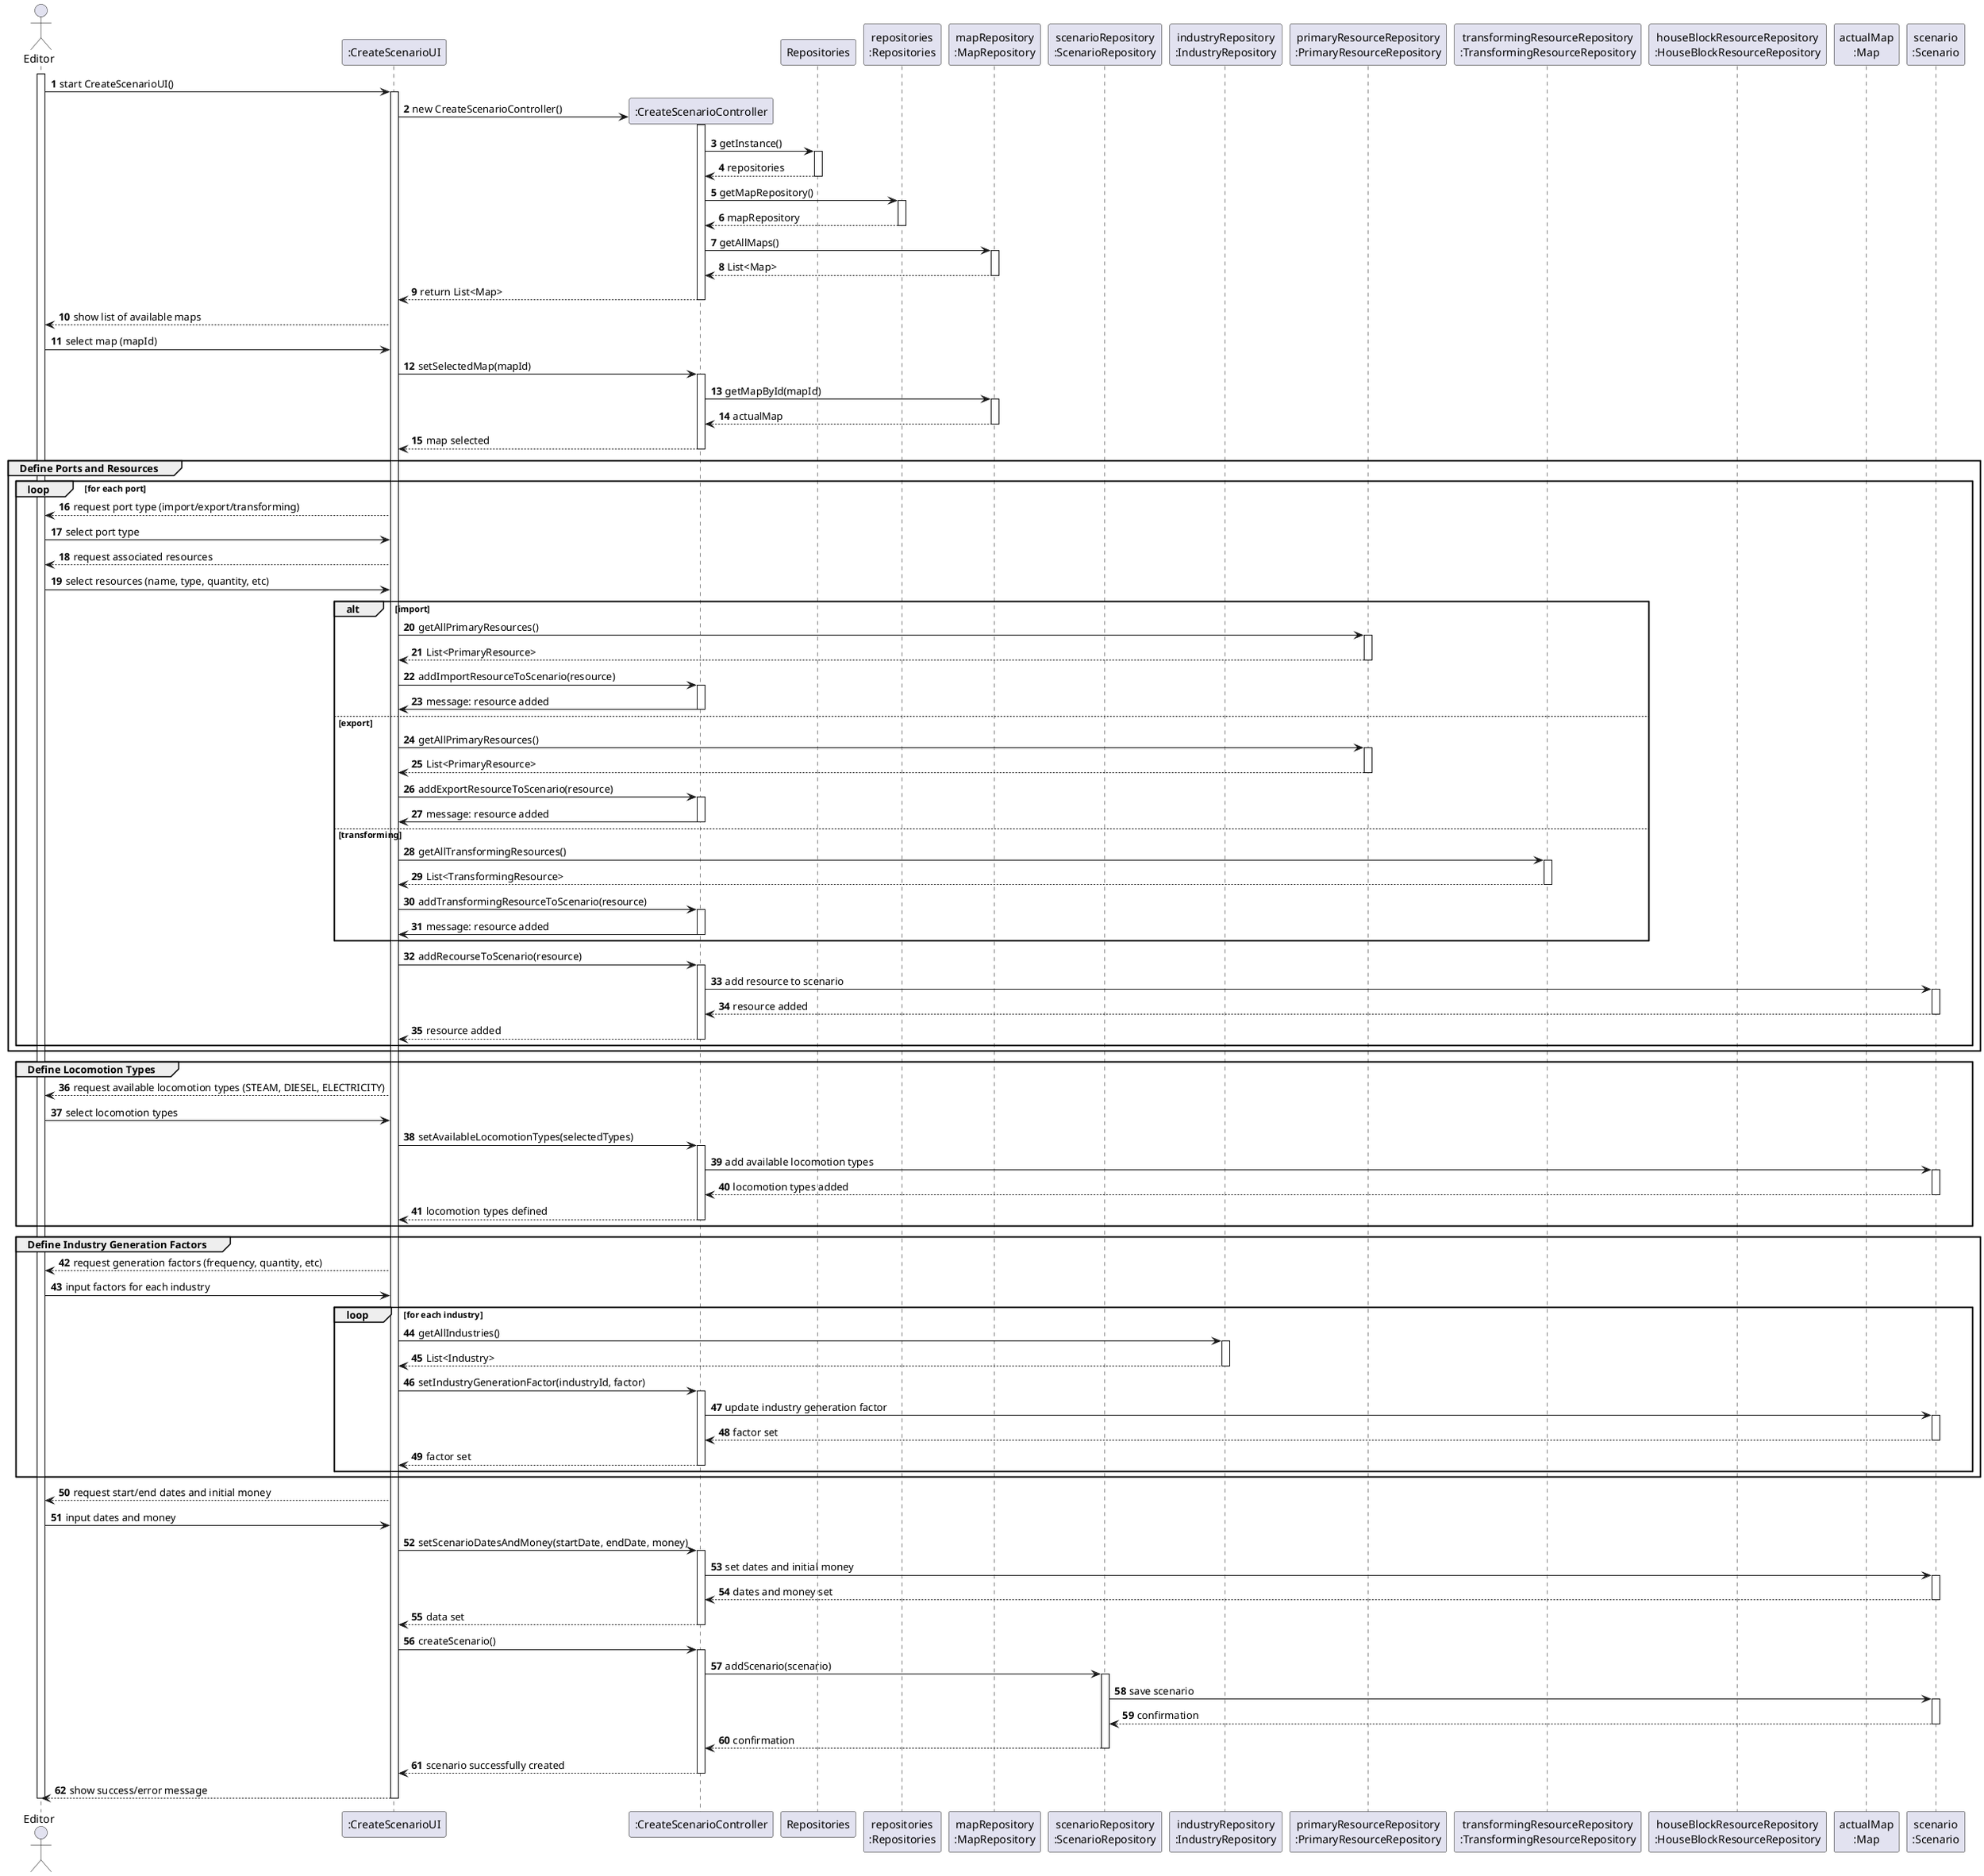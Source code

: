 @startuml
skinparam packageStyle rectangle
skinparam shadowing false
skinparam linetype ortho
autonumber

actor "Editor" as EDT
participant ":CreateScenarioUI" as UI
participant ":CreateScenarioController" as CTRL
participant "Repositories" as REPOS
participant "repositories\n:Repositories" as REPOS_SINGLETON
participant "mapRepository\n:MapRepository" as MAP_REPO
participant "scenarioRepository\n:ScenarioRepository" as SCENARIO_REPO
participant "industryRepository\n:IndustryRepository" as IND_REPO
participant "primaryResourceRepository\n:PrimaryResourceRepository" as PRIM_RES_REPO
participant "transformingResourceRepository\n:TransformingResourceRepository" as TRANSF_RES_REPO
participant "houseBlockResourceRepository\n:HouseBlockResourceRepository" as HB_RES_REPO
participant "actualMap\n:Map" as MAP
participant "scenario\n:Scenario" as SCENARIO

activate EDT
    EDT -> UI : start CreateScenarioUI()
    activate UI
    UI -> CTRL** : new CreateScenarioController()
    activate CTRL

    ' Map selection
    CTRL -> REPOS : getInstance()
    activate REPOS
    REPOS --> CTRL : repositories
    deactivate REPOS

    CTRL -> REPOS_SINGLETON : getMapRepository()
    activate REPOS_SINGLETON
    REPOS_SINGLETON --> CTRL : mapRepository
    deactivate REPOS_SINGLETON

    CTRL -> MAP_REPO : getAllMaps()
    activate MAP_REPO
    MAP_REPO --> CTRL : List<Map>
    deactivate MAP_REPO

    CTRL --> UI : return List<Map>
    deactivate CTRL

    UI --> EDT : show list of available maps
    EDT -> UI : select map (mapId)
    UI -> CTRL : setSelectedMap(mapId)
    activate CTRL
    CTRL -> MAP_REPO : getMapById(mapId)
    activate MAP_REPO
    MAP_REPO --> CTRL : actualMap
    deactivate MAP_REPO
    CTRL --> UI : map selected
    deactivate CTRL

    ' Port and resource configuration
    group Define Ports and Resources
        loop for each port
            UI --> EDT : request port type (import/export/transforming)
            EDT -> UI : select port type
            UI --> EDT : request associated resources
            EDT -> UI : select resources (name, type, quantity, etc)
            alt import
                UI -> PRIM_RES_REPO : getAllPrimaryResources()
                activate PRIM_RES_REPO
                PRIM_RES_REPO --> UI : List<PrimaryResource>
                deactivate PRIM_RES_REPO
                UI -> CTRL : addImportResourceToScenario(resource)
                activate CTRL
                CTRL -> UI : message: resource added
                deactivate CTRL
            else export
                UI -> PRIM_RES_REPO : getAllPrimaryResources()
                activate PRIM_RES_REPO
                PRIM_RES_REPO --> UI : List<PrimaryResource>
                deactivate PRIM_RES_REPO
                UI -> CTRL : addExportResourceToScenario(resource)
                activate CTRL
                CTRL -> UI : message: resource added
                deactivate CTRL
            else transforming
                UI -> TRANSF_RES_REPO : getAllTransformingResources()
                activate TRANSF_RES_REPO
                TRANSF_RES_REPO --> UI : List<TransformingResource>
                deactivate TRANSF_RES_REPO
                UI -> CTRL : addTransformingResourceToScenario(resource)
                activate CTRL
                CTRL -> UI : message: resource added
                deactivate CTRL
            end
            UI -> CTRL : addRecourseToScenario(resource)
            activate CTRL
            CTRL -> SCENARIO : add resource to scenario
            activate SCENARIO
            SCENARIO --> CTRL : resource added
            deactivate SCENARIO
            CTRL --> UI : resource added
            deactivate CTRL
        end
    end

    ' Definition of available locomotion types
    group Define Locomotion Types
        UI --> EDT : request available locomotion types (STEAM, DIESEL, ELECTRICITY)
        EDT -> UI : select locomotion types
        UI -> CTRL : setAvailableLocomotionTypes(selectedTypes)
        activate CTRL
        CTRL -> SCENARIO : add available locomotion types
        activate SCENARIO
        SCENARIO --> CTRL : locomotion types added
        deactivate SCENARIO
        CTRL --> UI : locomotion types defined
        deactivate CTRL
    end

    ' Definition of industry generation factors
    group Define Industry Generation Factors
        UI --> EDT : request generation factors (frequency, quantity, etc)
        EDT -> UI : input factors for each industry
        loop for each industry
            UI -> IND_REPO : getAllIndustries()
            activate IND_REPO
            IND_REPO --> UI : List<Industry>
            deactivate IND_REPO
            UI -> CTRL : setIndustryGenerationFactor(industryId, factor)
            activate CTRL
            CTRL -> SCENARIO : update industry generation factor
            activate SCENARIO
            SCENARIO --> CTRL : factor set
            deactivate SCENARIO
            CTRL --> UI : factor set
            deactivate CTRL
        end
    end

    ' Definition of dates and initial money
    UI --> EDT : request start/end dates and initial money
    EDT -> UI : input dates and money
    UI -> CTRL : setScenarioDatesAndMoney(startDate, endDate, money)
    activate CTRL
    CTRL -> SCENARIO : set dates and initial money
    activate SCENARIO
    SCENARIO --> CTRL : dates and money set
    deactivate SCENARIO
    CTRL --> UI : data set
    deactivate CTRL

    ' Scenario creation
    UI -> CTRL : createScenario()
    activate CTRL
    CTRL -> SCENARIO_REPO : addScenario(scenario)
    activate SCENARIO_REPO
    SCENARIO_REPO -> SCENARIO : save scenario
    activate SCENARIO
    SCENARIO --> SCENARIO_REPO : confirmation
    deactivate SCENARIO
    SCENARIO_REPO --> CTRL : confirmation
    deactivate SCENARIO_REPO
    CTRL --> UI : scenario successfully created
    deactivate CTRL

    UI --> EDT : show success/error message

deactivate UI
deactivate EDT
@enduml
